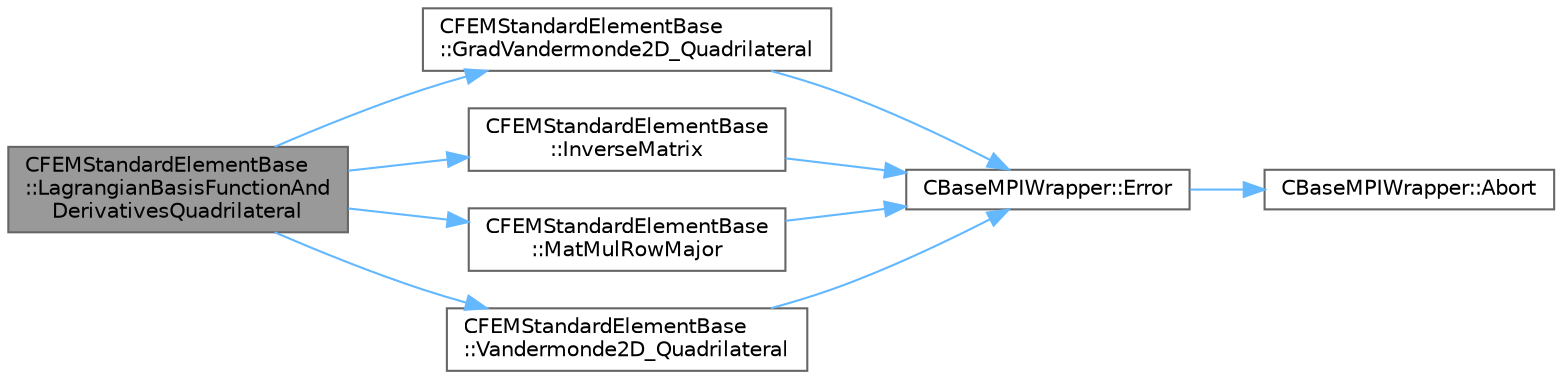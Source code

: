 digraph "CFEMStandardElementBase::LagrangianBasisFunctionAndDerivativesQuadrilateral"
{
 // LATEX_PDF_SIZE
  bgcolor="transparent";
  edge [fontname=Helvetica,fontsize=10,labelfontname=Helvetica,labelfontsize=10];
  node [fontname=Helvetica,fontsize=10,shape=box,height=0.2,width=0.4];
  rankdir="LR";
  Node1 [id="Node000001",label="CFEMStandardElementBase\l::LagrangianBasisFunctionAnd\lDerivativesQuadrilateral",height=0.2,width=0.4,color="gray40", fillcolor="grey60", style="filled", fontcolor="black",tooltip="Function, which determines the values of the Lagrangian interpolation functions and its derivatives i..."];
  Node1 -> Node2 [id="edge1_Node000001_Node000002",color="steelblue1",style="solid",tooltip=" "];
  Node2 [id="Node000002",label="CFEMStandardElementBase\l::GradVandermonde2D_Quadrilateral",height=0.2,width=0.4,color="grey40", fillcolor="white", style="filled",URL="$classCFEMStandardElementBase.html#a91c4b9ebff6a2d9cf70494fa23dd612f",tooltip="Function, which computes the gradients of the Vandermonde matrix for a standard quadrilateral."];
  Node2 -> Node3 [id="edge2_Node000002_Node000003",color="steelblue1",style="solid",tooltip=" "];
  Node3 [id="Node000003",label="CBaseMPIWrapper::Error",height=0.2,width=0.4,color="grey40", fillcolor="white", style="filled",URL="$classCBaseMPIWrapper.html#a04457c47629bda56704e6a8804833eeb",tooltip=" "];
  Node3 -> Node4 [id="edge3_Node000003_Node000004",color="steelblue1",style="solid",tooltip=" "];
  Node4 [id="Node000004",label="CBaseMPIWrapper::Abort",height=0.2,width=0.4,color="grey40", fillcolor="white", style="filled",URL="$classCBaseMPIWrapper.html#af7297d861dca86b45cf561b6ab642e8f",tooltip=" "];
  Node1 -> Node5 [id="edge4_Node000001_Node000005",color="steelblue1",style="solid",tooltip=" "];
  Node5 [id="Node000005",label="CFEMStandardElementBase\l::InverseMatrix",height=0.2,width=0.4,color="grey40", fillcolor="white", style="filled",URL="$classCFEMStandardElementBase.html#af353f709009424cbc2a120f9d86c5443",tooltip="Static function, which computes the inverse of the given square matrix."];
  Node5 -> Node3 [id="edge5_Node000005_Node000003",color="steelblue1",style="solid",tooltip=" "];
  Node1 -> Node6 [id="edge6_Node000001_Node000006",color="steelblue1",style="solid",tooltip=" "];
  Node6 [id="Node000006",label="CFEMStandardElementBase\l::MatMulRowMajor",height=0.2,width=0.4,color="grey40", fillcolor="white", style="filled",URL="$classCFEMStandardElementBase.html#a7125e7dfe720d068372e54aed46612d5",tooltip="Function, which carries out a matrix matrix multiplication to obtain data in points and stores the re..."];
  Node6 -> Node3 [id="edge7_Node000006_Node000003",color="steelblue1",style="solid",tooltip=" "];
  Node1 -> Node7 [id="edge8_Node000001_Node000007",color="steelblue1",style="solid",tooltip=" "];
  Node7 [id="Node000007",label="CFEMStandardElementBase\l::Vandermonde2D_Quadrilateral",height=0.2,width=0.4,color="grey40", fillcolor="white", style="filled",URL="$classCFEMStandardElementBase.html#a6a417385af961d09fed22b896dc2c6ec",tooltip="Function, which computes the Vandermonde matrix for a standard quadrilateral."];
  Node7 -> Node3 [id="edge9_Node000007_Node000003",color="steelblue1",style="solid",tooltip=" "];
}

